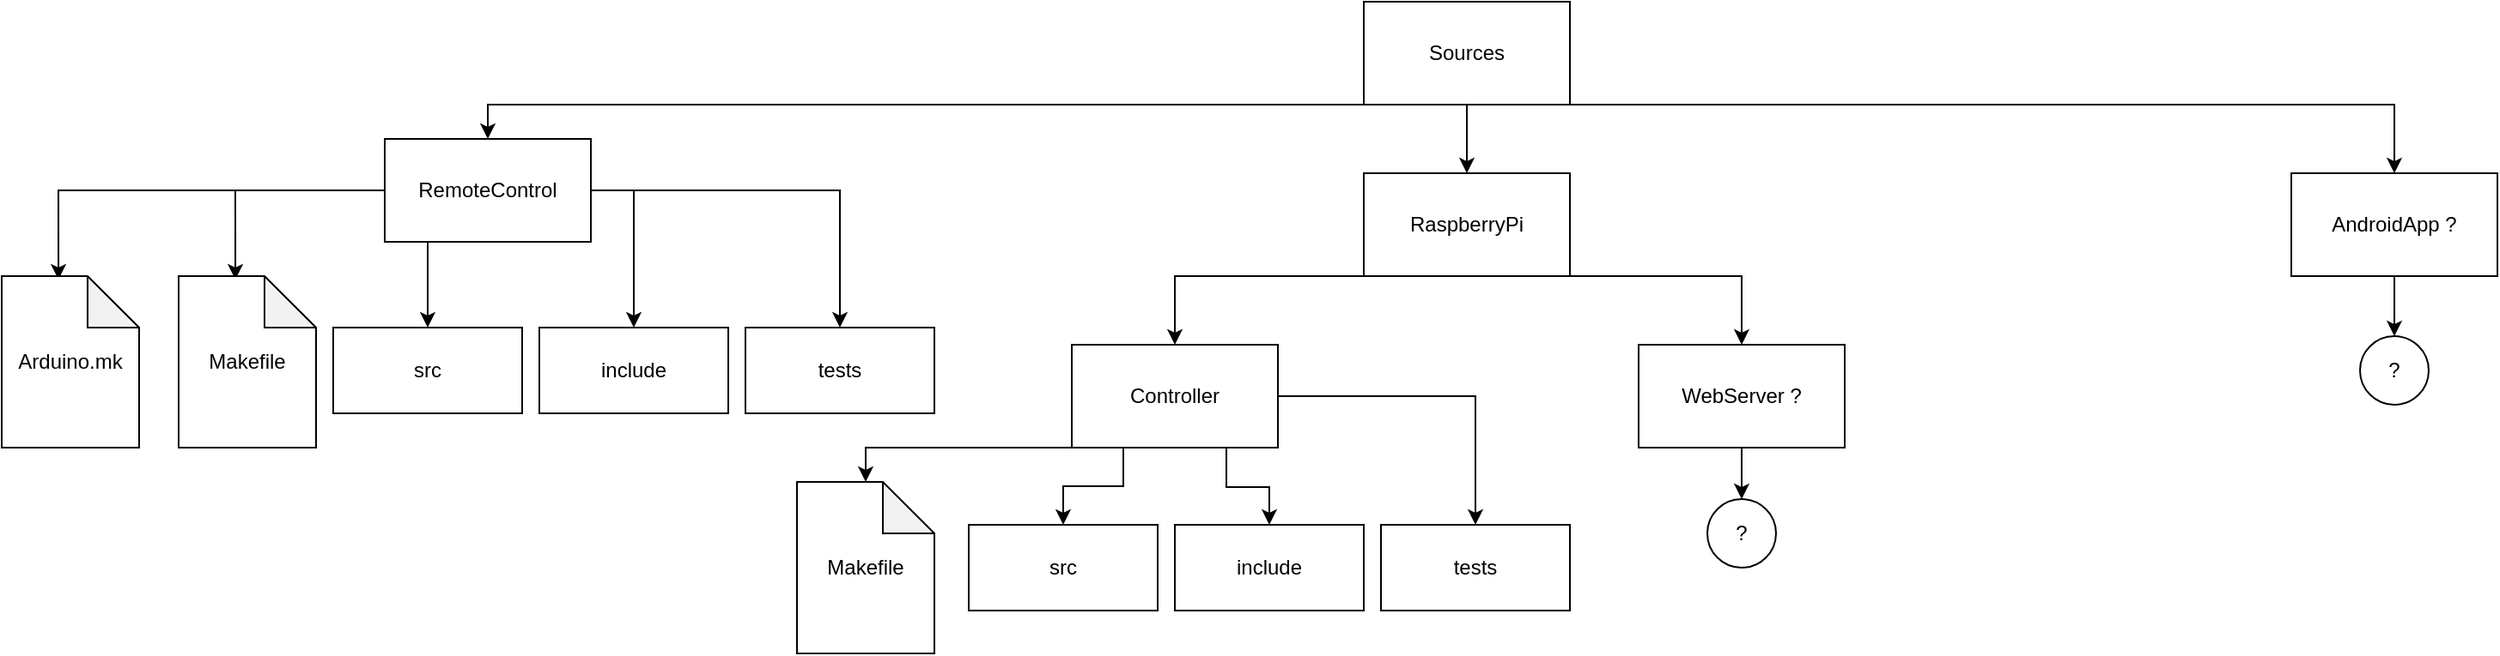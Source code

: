 <mxfile version="14.6.3" type="device"><diagram id="KfcH69P3EfhxhhrDhX3O" name="Page-1"><mxGraphModel dx="1577" dy="770" grid="1" gridSize="10" guides="1" tooltips="1" connect="1" arrows="1" fold="1" page="1" pageScale="1" pageWidth="827" pageHeight="1169" math="0" shadow="0"><root><mxCell id="0"/><mxCell id="1" parent="0"/><mxCell id="51QZqTg7uo5JueHnEET8-4" style="edgeStyle=orthogonalEdgeStyle;rounded=0;orthogonalLoop=1;jettySize=auto;html=1;exitX=0;exitY=1;exitDx=0;exitDy=0;entryX=0.5;entryY=0;entryDx=0;entryDy=0;" parent="1" source="51QZqTg7uo5JueHnEET8-2" target="51QZqTg7uo5JueHnEET8-3" edge="1"><mxGeometry relative="1" as="geometry"><Array as="points"><mxPoint x="-170" y="120"/></Array></mxGeometry></mxCell><mxCell id="51QZqTg7uo5JueHnEET8-5" style="edgeStyle=orthogonalEdgeStyle;rounded=0;orthogonalLoop=1;jettySize=auto;html=1;exitX=0.5;exitY=1;exitDx=0;exitDy=0;entryX=0.5;entryY=0;entryDx=0;entryDy=0;" parent="1" source="51QZqTg7uo5JueHnEET8-2" target="51QZqTg7uo5JueHnEET8-6" edge="1"><mxGeometry relative="1" as="geometry"><mxPoint x="400" y="160" as="targetPoint"/></mxGeometry></mxCell><mxCell id="51QZqTg7uo5JueHnEET8-8" style="edgeStyle=orthogonalEdgeStyle;rounded=0;orthogonalLoop=1;jettySize=auto;html=1;exitX=1;exitY=1;exitDx=0;exitDy=0;entryX=0.5;entryY=0;entryDx=0;entryDy=0;" parent="1" source="51QZqTg7uo5JueHnEET8-2" target="51QZqTg7uo5JueHnEET8-7" edge="1"><mxGeometry relative="1" as="geometry"><Array as="points"><mxPoint x="940" y="120"/></Array></mxGeometry></mxCell><mxCell id="51QZqTg7uo5JueHnEET8-2" value="Sources" style="rounded=0;whiteSpace=wrap;html=1;" parent="1" vertex="1"><mxGeometry x="340" y="60" width="120" height="60" as="geometry"/></mxCell><mxCell id="51QZqTg7uo5JueHnEET8-30" style="edgeStyle=orthogonalEdgeStyle;rounded=0;orthogonalLoop=1;jettySize=auto;html=1;exitX=0;exitY=0.5;exitDx=0;exitDy=0;entryX=0.413;entryY=0.02;entryDx=0;entryDy=0;entryPerimeter=0;" parent="1" source="51QZqTg7uo5JueHnEET8-3" target="51QZqTg7uo5JueHnEET8-29" edge="1"><mxGeometry relative="1" as="geometry"/></mxCell><mxCell id="51QZqTg7uo5JueHnEET8-31" style="edgeStyle=orthogonalEdgeStyle;rounded=0;orthogonalLoop=1;jettySize=auto;html=1;exitX=0;exitY=0.5;exitDx=0;exitDy=0;entryX=0.413;entryY=0.02;entryDx=0;entryDy=0;entryPerimeter=0;" parent="1" source="51QZqTg7uo5JueHnEET8-3" target="51QZqTg7uo5JueHnEET8-27" edge="1"><mxGeometry relative="1" as="geometry"/></mxCell><mxCell id="51QZqTg7uo5JueHnEET8-33" value="" style="edgeStyle=orthogonalEdgeStyle;rounded=0;orthogonalLoop=1;jettySize=auto;html=1;entryX=0.5;entryY=0;entryDx=0;entryDy=0;" parent="1" source="51QZqTg7uo5JueHnEET8-3" target="51QZqTg7uo5JueHnEET8-26" edge="1"><mxGeometry relative="1" as="geometry"><Array as="points"><mxPoint x="-205" y="230"/><mxPoint x="-205" y="230"/></Array></mxGeometry></mxCell><mxCell id="51QZqTg7uo5JueHnEET8-34" style="edgeStyle=orthogonalEdgeStyle;rounded=0;orthogonalLoop=1;jettySize=auto;html=1;exitX=1;exitY=0.5;exitDx=0;exitDy=0;entryX=0.5;entryY=0;entryDx=0;entryDy=0;" parent="1" source="51QZqTg7uo5JueHnEET8-3" target="51QZqTg7uo5JueHnEET8-28" edge="1"><mxGeometry relative="1" as="geometry"/></mxCell><mxCell id="C062aMckk_IBsy8a5dUT-4" style="edgeStyle=orthogonalEdgeStyle;rounded=0;orthogonalLoop=1;jettySize=auto;html=1;exitX=1;exitY=0.5;exitDx=0;exitDy=0;entryX=0.5;entryY=0;entryDx=0;entryDy=0;" edge="1" parent="1" source="51QZqTg7uo5JueHnEET8-3" target="C062aMckk_IBsy8a5dUT-2"><mxGeometry relative="1" as="geometry"/></mxCell><mxCell id="51QZqTg7uo5JueHnEET8-3" value="RemoteControl" style="rounded=0;whiteSpace=wrap;html=1;" parent="1" vertex="1"><mxGeometry x="-230" y="140" width="120" height="60" as="geometry"/></mxCell><mxCell id="51QZqTg7uo5JueHnEET8-9" style="edgeStyle=orthogonalEdgeStyle;rounded=0;orthogonalLoop=1;jettySize=auto;html=1;exitX=0;exitY=1;exitDx=0;exitDy=0;entryX=0.5;entryY=0;entryDx=0;entryDy=0;" parent="1" source="51QZqTg7uo5JueHnEET8-6" target="51QZqTg7uo5JueHnEET8-11" edge="1"><mxGeometry relative="1" as="geometry"><mxPoint x="310" y="260" as="targetPoint"/><Array as="points"><mxPoint x="230" y="220"/></Array></mxGeometry></mxCell><mxCell id="51QZqTg7uo5JueHnEET8-10" style="edgeStyle=orthogonalEdgeStyle;rounded=0;orthogonalLoop=1;jettySize=auto;html=1;exitX=1;exitY=1;exitDx=0;exitDy=0;entryX=0.5;entryY=0;entryDx=0;entryDy=0;" parent="1" source="51QZqTg7uo5JueHnEET8-6" target="51QZqTg7uo5JueHnEET8-12" edge="1"><mxGeometry relative="1" as="geometry"><mxPoint x="490" y="260" as="targetPoint"/><mxPoint x="470" y="220" as="sourcePoint"/><Array as="points"><mxPoint x="560" y="220"/></Array></mxGeometry></mxCell><mxCell id="51QZqTg7uo5JueHnEET8-6" value="RaspberryPi" style="rounded=0;whiteSpace=wrap;html=1;" parent="1" vertex="1"><mxGeometry x="340" y="160" width="120" height="60" as="geometry"/></mxCell><mxCell id="51QZqTg7uo5JueHnEET8-36" style="edgeStyle=orthogonalEdgeStyle;rounded=0;orthogonalLoop=1;jettySize=auto;html=1;exitX=0.5;exitY=1;exitDx=0;exitDy=0;entryX=0.5;entryY=0;entryDx=0;entryDy=0;" parent="1" source="51QZqTg7uo5JueHnEET8-7" target="51QZqTg7uo5JueHnEET8-35" edge="1"><mxGeometry relative="1" as="geometry"/></mxCell><mxCell id="51QZqTg7uo5JueHnEET8-7" value="AndroidApp ?" style="rounded=0;whiteSpace=wrap;html=1;" parent="1" vertex="1"><mxGeometry x="880" y="160" width="120" height="60" as="geometry"/></mxCell><mxCell id="51QZqTg7uo5JueHnEET8-21" style="edgeStyle=orthogonalEdgeStyle;rounded=0;orthogonalLoop=1;jettySize=auto;html=1;exitX=0;exitY=1;exitDx=0;exitDy=0;entryX=0.5;entryY=0;entryDx=0;entryDy=0;entryPerimeter=0;" parent="1" source="51QZqTg7uo5JueHnEET8-11" target="51QZqTg7uo5JueHnEET8-20" edge="1"><mxGeometry relative="1" as="geometry"><Array as="points"><mxPoint x="50" y="320"/></Array></mxGeometry></mxCell><mxCell id="51QZqTg7uo5JueHnEET8-24" style="edgeStyle=orthogonalEdgeStyle;rounded=0;orthogonalLoop=1;jettySize=auto;html=1;exitX=0.25;exitY=1;exitDx=0;exitDy=0;entryX=0.5;entryY=0;entryDx=0;entryDy=0;" parent="1" source="51QZqTg7uo5JueHnEET8-11" target="51QZqTg7uo5JueHnEET8-17" edge="1"><mxGeometry relative="1" as="geometry"/></mxCell><mxCell id="51QZqTg7uo5JueHnEET8-25" style="edgeStyle=orthogonalEdgeStyle;rounded=0;orthogonalLoop=1;jettySize=auto;html=1;exitX=0.75;exitY=1;exitDx=0;exitDy=0;entryX=0.5;entryY=0;entryDx=0;entryDy=0;" parent="1" source="51QZqTg7uo5JueHnEET8-11" target="51QZqTg7uo5JueHnEET8-22" edge="1"><mxGeometry relative="1" as="geometry"><Array as="points"><mxPoint x="260" y="343"/><mxPoint x="285" y="343"/></Array></mxGeometry></mxCell><mxCell id="C062aMckk_IBsy8a5dUT-6" style="edgeStyle=orthogonalEdgeStyle;rounded=0;orthogonalLoop=1;jettySize=auto;html=1;exitX=1;exitY=0.5;exitDx=0;exitDy=0;entryX=0.5;entryY=0;entryDx=0;entryDy=0;" edge="1" parent="1" source="51QZqTg7uo5JueHnEET8-11" target="C062aMckk_IBsy8a5dUT-5"><mxGeometry relative="1" as="geometry"/></mxCell><mxCell id="51QZqTg7uo5JueHnEET8-11" value="Controller" style="rounded=0;whiteSpace=wrap;html=1;" parent="1" vertex="1"><mxGeometry x="170" y="260" width="120" height="60" as="geometry"/></mxCell><mxCell id="51QZqTg7uo5JueHnEET8-15" style="edgeStyle=orthogonalEdgeStyle;rounded=0;orthogonalLoop=1;jettySize=auto;html=1;exitX=0.5;exitY=1;exitDx=0;exitDy=0;entryX=0.5;entryY=0;entryDx=0;entryDy=0;" parent="1" source="51QZqTg7uo5JueHnEET8-12" target="51QZqTg7uo5JueHnEET8-14" edge="1"><mxGeometry relative="1" as="geometry"/></mxCell><mxCell id="51QZqTg7uo5JueHnEET8-12" value="WebServer ?" style="rounded=0;whiteSpace=wrap;html=1;" parent="1" vertex="1"><mxGeometry x="500" y="260" width="120" height="60" as="geometry"/></mxCell><mxCell id="51QZqTg7uo5JueHnEET8-14" value="?" style="ellipse;whiteSpace=wrap;html=1;" parent="1" vertex="1"><mxGeometry x="540" y="350" width="40" height="40" as="geometry"/></mxCell><mxCell id="51QZqTg7uo5JueHnEET8-17" value="src" style="rounded=0;whiteSpace=wrap;html=1;" parent="1" vertex="1"><mxGeometry x="110" y="365" width="110" height="50" as="geometry"/></mxCell><mxCell id="51QZqTg7uo5JueHnEET8-20" value="Makefile" style="shape=note;whiteSpace=wrap;html=1;backgroundOutline=1;darkOpacity=0.05;" parent="1" vertex="1"><mxGeometry x="10" y="340" width="80" height="100" as="geometry"/></mxCell><mxCell id="51QZqTg7uo5JueHnEET8-22" value="include" style="rounded=0;whiteSpace=wrap;html=1;" parent="1" vertex="1"><mxGeometry x="230" y="365" width="110" height="50" as="geometry"/></mxCell><mxCell id="51QZqTg7uo5JueHnEET8-26" value="src" style="rounded=0;whiteSpace=wrap;html=1;" parent="1" vertex="1"><mxGeometry x="-260" y="250" width="110" height="50" as="geometry"/></mxCell><mxCell id="51QZqTg7uo5JueHnEET8-27" value="Makefile" style="shape=note;whiteSpace=wrap;html=1;backgroundOutline=1;darkOpacity=0.05;" parent="1" vertex="1"><mxGeometry x="-350" y="220" width="80" height="100" as="geometry"/></mxCell><mxCell id="51QZqTg7uo5JueHnEET8-28" value="include" style="rounded=0;whiteSpace=wrap;html=1;" parent="1" vertex="1"><mxGeometry x="-140" y="250" width="110" height="50" as="geometry"/></mxCell><mxCell id="51QZqTg7uo5JueHnEET8-29" value="Arduino.mk" style="shape=note;whiteSpace=wrap;html=1;backgroundOutline=1;darkOpacity=0.05;" parent="1" vertex="1"><mxGeometry x="-453" y="220" width="80" height="100" as="geometry"/></mxCell><mxCell id="51QZqTg7uo5JueHnEET8-35" value="?" style="ellipse;whiteSpace=wrap;html=1;" parent="1" vertex="1"><mxGeometry x="920" y="255" width="40" height="40" as="geometry"/></mxCell><mxCell id="C062aMckk_IBsy8a5dUT-2" value="tests" style="rounded=0;whiteSpace=wrap;html=1;" vertex="1" parent="1"><mxGeometry x="-20" y="250" width="110" height="50" as="geometry"/></mxCell><mxCell id="C062aMckk_IBsy8a5dUT-5" value="tests" style="rounded=0;whiteSpace=wrap;html=1;" vertex="1" parent="1"><mxGeometry x="350" y="365" width="110" height="50" as="geometry"/></mxCell></root></mxGraphModel></diagram></mxfile>